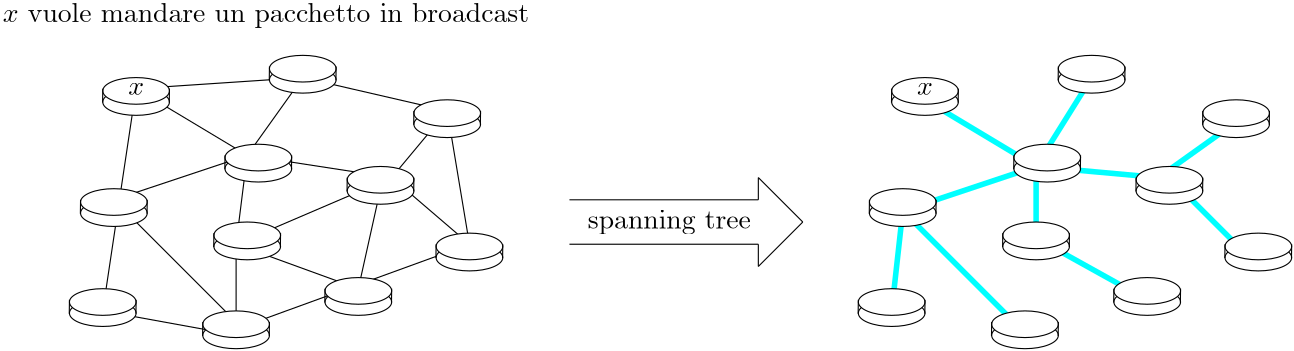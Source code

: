 <?xml version="1.0"?>
<!DOCTYPE ipe SYSTEM "ipe.dtd">
<ipe version="70218" creator="Ipe 7.2.28">
<info created="D:20240511163739" modified="D:20240511164156"/>
<ipestyle name="basic">
<symbol name="arrow/arc(spx)">
<path stroke="sym-stroke" fill="sym-stroke" pen="sym-pen">
0 0 m
-1 0.333 l
-1 -0.333 l
h
</path>
</symbol>
<symbol name="arrow/farc(spx)">
<path stroke="sym-stroke" fill="white" pen="sym-pen">
0 0 m
-1 0.333 l
-1 -0.333 l
h
</path>
</symbol>
<symbol name="arrow/ptarc(spx)">
<path stroke="sym-stroke" fill="sym-stroke" pen="sym-pen">
0 0 m
-1 0.333 l
-0.8 0 l
-1 -0.333 l
h
</path>
</symbol>
<symbol name="arrow/fptarc(spx)">
<path stroke="sym-stroke" fill="white" pen="sym-pen">
0 0 m
-1 0.333 l
-0.8 0 l
-1 -0.333 l
h
</path>
</symbol>
<symbol name="mark/circle(sx)" transformations="translations">
<path fill="sym-stroke">
0.6 0 0 0.6 0 0 e
0.4 0 0 0.4 0 0 e
</path>
</symbol>
<symbol name="mark/disk(sx)" transformations="translations">
<path fill="sym-stroke">
0.6 0 0 0.6 0 0 e
</path>
</symbol>
<symbol name="mark/fdisk(sfx)" transformations="translations">
<group>
<path fill="sym-fill">
0.5 0 0 0.5 0 0 e
</path>
<path fill="sym-stroke" fillrule="eofill">
0.6 0 0 0.6 0 0 e
0.4 0 0 0.4 0 0 e
</path>
</group>
</symbol>
<symbol name="mark/box(sx)" transformations="translations">
<path fill="sym-stroke" fillrule="eofill">
-0.6 -0.6 m
0.6 -0.6 l
0.6 0.6 l
-0.6 0.6 l
h
-0.4 -0.4 m
0.4 -0.4 l
0.4 0.4 l
-0.4 0.4 l
h
</path>
</symbol>
<symbol name="mark/square(sx)" transformations="translations">
<path fill="sym-stroke">
-0.6 -0.6 m
0.6 -0.6 l
0.6 0.6 l
-0.6 0.6 l
h
</path>
</symbol>
<symbol name="mark/fsquare(sfx)" transformations="translations">
<group>
<path fill="sym-fill">
-0.5 -0.5 m
0.5 -0.5 l
0.5 0.5 l
-0.5 0.5 l
h
</path>
<path fill="sym-stroke" fillrule="eofill">
-0.6 -0.6 m
0.6 -0.6 l
0.6 0.6 l
-0.6 0.6 l
h
-0.4 -0.4 m
0.4 -0.4 l
0.4 0.4 l
-0.4 0.4 l
h
</path>
</group>
</symbol>
<symbol name="mark/cross(sx)" transformations="translations">
<group>
<path fill="sym-stroke">
-0.43 -0.57 m
0.57 0.43 l
0.43 0.57 l
-0.57 -0.43 l
h
</path>
<path fill="sym-stroke">
-0.43 0.57 m
0.57 -0.43 l
0.43 -0.57 l
-0.57 0.43 l
h
</path>
</group>
</symbol>
<symbol name="arrow/fnormal(spx)">
<path stroke="sym-stroke" fill="white" pen="sym-pen">
0 0 m
-1 0.333 l
-1 -0.333 l
h
</path>
</symbol>
<symbol name="arrow/pointed(spx)">
<path stroke="sym-stroke" fill="sym-stroke" pen="sym-pen">
0 0 m
-1 0.333 l
-0.8 0 l
-1 -0.333 l
h
</path>
</symbol>
<symbol name="arrow/fpointed(spx)">
<path stroke="sym-stroke" fill="white" pen="sym-pen">
0 0 m
-1 0.333 l
-0.8 0 l
-1 -0.333 l
h
</path>
</symbol>
<symbol name="arrow/linear(spx)">
<path stroke="sym-stroke" pen="sym-pen">
-1 0.333 m
0 0 l
-1 -0.333 l
</path>
</symbol>
<symbol name="arrow/fdouble(spx)">
<path stroke="sym-stroke" fill="white" pen="sym-pen">
0 0 m
-1 0.333 l
-1 -0.333 l
h
-1 0 m
-2 0.333 l
-2 -0.333 l
h
</path>
</symbol>
<symbol name="arrow/double(spx)">
<path stroke="sym-stroke" fill="sym-stroke" pen="sym-pen">
0 0 m
-1 0.333 l
-1 -0.333 l
h
-1 0 m
-2 0.333 l
-2 -0.333 l
h
</path>
</symbol>
<symbol name="arrow/mid-normal(spx)">
<path stroke="sym-stroke" fill="sym-stroke" pen="sym-pen">
0.5 0 m
-0.5 0.333 l
-0.5 -0.333 l
h
</path>
</symbol>
<symbol name="arrow/mid-fnormal(spx)">
<path stroke="sym-stroke" fill="white" pen="sym-pen">
0.5 0 m
-0.5 0.333 l
-0.5 -0.333 l
h
</path>
</symbol>
<symbol name="arrow/mid-pointed(spx)">
<path stroke="sym-stroke" fill="sym-stroke" pen="sym-pen">
0.5 0 m
-0.5 0.333 l
-0.3 0 l
-0.5 -0.333 l
h
</path>
</symbol>
<symbol name="arrow/mid-fpointed(spx)">
<path stroke="sym-stroke" fill="white" pen="sym-pen">
0.5 0 m
-0.5 0.333 l
-0.3 0 l
-0.5 -0.333 l
h
</path>
</symbol>
<symbol name="arrow/mid-double(spx)">
<path stroke="sym-stroke" fill="sym-stroke" pen="sym-pen">
1 0 m
0 0.333 l
0 -0.333 l
h
0 0 m
-1 0.333 l
-1 -0.333 l
h
</path>
</symbol>
<symbol name="arrow/mid-fdouble(spx)">
<path stroke="sym-stroke" fill="white" pen="sym-pen">
1 0 m
0 0.333 l
0 -0.333 l
h
0 0 m
-1 0.333 l
-1 -0.333 l
h
</path>
</symbol>
<anglesize name="22.5 deg" value="22.5"/>
<anglesize name="30 deg" value="30"/>
<anglesize name="45 deg" value="45"/>
<anglesize name="60 deg" value="60"/>
<anglesize name="90 deg" value="90"/>
<arrowsize name="large" value="10"/>
<arrowsize name="small" value="5"/>
<arrowsize name="tiny" value="3"/>
<color name="blue" value="0 0 1"/>
<color name="brown" value="0.647 0.165 0.165"/>
<color name="darkblue" value="0 0 0.545"/>
<color name="darkcyan" value="0 0.545 0.545"/>
<color name="darkgray" value="0.663"/>
<color name="darkgreen" value="0 0.392 0"/>
<color name="darkmagenta" value="0.545 0 0.545"/>
<color name="darkorange" value="1 0.549 0"/>
<color name="darkred" value="0.545 0 0"/>
<color name="gold" value="1 0.843 0"/>
<color name="gray" value="0.745"/>
<color name="green" value="0 1 0"/>
<color name="lightblue" value="0.678 0.847 0.902"/>
<color name="lightcyan" value="0.878 1 1"/>
<color name="lightgray" value="0.827"/>
<color name="lightgreen" value="0.565 0.933 0.565"/>
<color name="lightyellow" value="1 1 0.878"/>
<color name="navy" value="0 0 0.502"/>
<color name="orange" value="1 0.647 0"/>
<color name="pink" value="1 0.753 0.796"/>
<color name="purple" value="0.627 0.125 0.941"/>
<color name="red" value="1 0 0"/>
<color name="seagreen" value="0.18 0.545 0.341"/>
<color name="turquoise" value="0.251 0.878 0.816"/>
<color name="violet" value="0.933 0.51 0.933"/>
<color name="yellow" value="1 1 0"/>
<dashstyle name="dash dot dotted" value="[4 2 1 2 1 2] 0"/>
<dashstyle name="dash dotted" value="[4 2 1 2] 0"/>
<dashstyle name="dashed" value="[4] 0"/>
<dashstyle name="dotted" value="[1 3] 0"/>
<gridsize name="10 pts (~3.5 mm)" value="10"/>
<gridsize name="14 pts (~5 mm)" value="14"/>
<gridsize name="16 pts (~6 mm)" value="16"/>
<gridsize name="20 pts (~7 mm)" value="20"/>
<gridsize name="28 pts (~10 mm)" value="28"/>
<gridsize name="32 pts (~12 mm)" value="32"/>
<gridsize name="4 pts" value="4"/>
<gridsize name="56 pts (~20 mm)" value="56"/>
<gridsize name="8 pts (~3 mm)" value="8"/>
<opacity name="10%" value="0.1"/>
<opacity name="30%" value="0.3"/>
<opacity name="50%" value="0.5"/>
<opacity name="75%" value="0.75"/>
<pen name="fat" value="1.2"/>
<pen name="heavier" value="0.8"/>
<pen name="ultrafat" value="2"/>
<symbolsize name="large" value="5"/>
<symbolsize name="small" value="2"/>
<symbolsize name="tiny" value="1.1"/>
<textsize name="Huge" value="\Huge"/>
<textsize name="LARGE" value="\LARGE"/>
<textsize name="Large" value="\Large"/>
<textsize name="footnote" value="\footnotesize"/>
<textsize name="huge" value="\huge"/>
<textsize name="large" value="\large"/>
<textsize name="script" value="\scriptsize"/>
<textsize name="small" value="\small"/>
<textsize name="tiny" value="\tiny"/>
<textstyle name="center" begin="\begin{center}" end="\end{center}"/>
<textstyle name="item" begin="\begin{itemize}\item{}" end="\end{itemize}"/>
<textstyle name="itemize" begin="\begin{itemize}" end="\end{itemize}"/>
<tiling name="falling" angle="-60" step="4" width="1"/>
<tiling name="rising" angle="30" step="4" width="1"/>
</ipestyle>
<page>
<layer name="alpha"/>
<view layers="alpha" active="alpha"/>
<text layer="alpha" matrix="1 0 0 1 -52 48" transformations="translations" pos="88 704" stroke="0" type="label" width="189.56" height="6.926" depth="1.93" valign="baseline">$x$ vuole mandare un pacchetto in broadcast</text>
<text matrix="1 0 0 1 16 -8" transformations="translations" pos="260 688" stroke="0" type="label" width="58.752" height="6.661" depth="1.93" halign="center" valign="center">spanning tree</text>
<path stroke="0">
240 688 m
308 688 l
</path>
<path stroke="0">
240 672 m
308 672 l
</path>
<path stroke="0">
324 680 m
308 696 l
</path>
<path stroke="0">
324 680 m
308 664 l
</path>
<path stroke="0">
308 672 m
308 664 l
</path>
<path stroke="0">
308 688 m
308 696 l
</path>
<path stroke="0">
84 728 m
72 648 l
116 640 l
204 672 l
196 720 l
144 732 l
84 728 l
124 704 l
176 696 l
120 672 l
124 704 l
144 732 l
</path>
<path stroke="0">
176 696 m
204 672 l
</path>
<path stroke="0">
172 692 m
164 656 l
120 672 l
120 644 l
76 688 l
124 704 l
</path>
<path matrix="1 0 0 0.4 -68 425.6" stroke="black" fill="1">
12 0 0 12 152 744 e
</path>
<path matrix="1 0 0 0.4 -68 429.6" stroke="black" fill="1">
12 0 0 12 152 744 e
</path>
<path matrix="1 0 0 1 -68 -24" stroke="black" fill="white">
140 752 m
139.936 746.988 l
</path>
<path matrix="1 0 0 1 -44 -24" stroke="black" fill="white">
140 752 m
139.936 746.988 l
</path>
<path matrix="1 0 0 0.4 -8 433.6" stroke="black" fill="1">
12 0 0 12 152 744 e
</path>
<path matrix="1 0 0 0.4 -8 437.6" stroke="black" fill="1">
12 0 0 12 152 744 e
</path>
<path matrix="1 0 0 1 -8 -16" stroke="black" fill="white">
140 752 m
139.936 746.988 l
</path>
<path matrix="1 0 0 1 16 -16" stroke="black" fill="white">
140 752 m
139.936 746.988 l
</path>
<path matrix="1 0 0 0.4 -24 401.6" stroke="black" fill="1">
12 0 0 12 152 744 e
</path>
<path matrix="1 0 0 0.4 -24 405.6" stroke="black" fill="1">
12 0 0 12 152 744 e
</path>
<path matrix="1 0 0 1 -24 -48" stroke="black" fill="white">
140 752 m
139.936 746.988 l
</path>
<path matrix="1 0 0 1 0 -48" stroke="black" fill="white">
140 752 m
139.936 746.988 l
</path>
<path matrix="1 0 0 0.4 -76 385.6" stroke="black" fill="1">
12 0 0 12 152 744 e
</path>
<path matrix="1 0 0 0.4 -76 389.6" stroke="black" fill="1">
12 0 0 12 152 744 e
</path>
<path matrix="1 0 0 1 -76 -64" stroke="black" fill="white">
140 752 m
139.936 746.988 l
</path>
<path matrix="1 0 0 1 -52 -64" stroke="black" fill="white">
140 752 m
139.936 746.988 l
</path>
<path matrix="1 0 0 0.4 -80 349.6" stroke="black" fill="1">
12 0 0 12 152 744 e
</path>
<path matrix="1 0 0 0.4 -80 353.6" stroke="black" fill="1">
12 0 0 12 152 744 e
</path>
<path matrix="1 0 0 1 -80 -100" stroke="black" fill="white">
140 752 m
139.936 746.988 l
</path>
<path matrix="1 0 0 1 -56 -100" stroke="black" fill="white">
140 752 m
139.936 746.988 l
</path>
<path matrix="1 0 0 0.4 -28 373.6" stroke="black" fill="1">
12 0 0 12 152 744 e
</path>
<path matrix="1 0 0 0.4 -28 377.6" stroke="black" fill="1">
12 0 0 12 152 744 e
</path>
<path matrix="1 0 0 1 -28 -76" stroke="black" fill="white">
140 752 m
139.936 746.988 l
</path>
<path matrix="1 0 0 1 -4 -76" stroke="black" fill="white">
140 752 m
139.936 746.988 l
</path>
<path matrix="1 0 0 0.4 12 353.6" stroke="black" fill="1">
12 0 0 12 152 744 e
</path>
<path matrix="1 0 0 0.4 12 357.6" stroke="black" fill="1">
12 0 0 12 152 744 e
</path>
<path matrix="1 0 0 1 12 -96" stroke="black" fill="white">
140 752 m
139.936 746.988 l
</path>
<path matrix="1 0 0 1 36 -96" stroke="black" fill="white">
140 752 m
139.936 746.988 l
</path>
<path matrix="1 0 0 0.4 52 369.6" stroke="black" fill="1">
12 0 0 12 152 744 e
</path>
<path matrix="1 0 0 0.4 52 373.6" stroke="black" fill="1">
12 0 0 12 152 744 e
</path>
<path matrix="1 0 0 1 52 -80" stroke="black" fill="white">
140 752 m
139.936 746.988 l
</path>
<path matrix="1 0 0 1 76 -80" stroke="black" fill="white">
140 752 m
139.936 746.988 l
</path>
<path matrix="1 0 0 0.4 -32 341.6" stroke="black" fill="1">
12 0 0 12 152 744 e
</path>
<path matrix="1 0 0 0.4 -32 345.6" stroke="black" fill="1">
12 0 0 12 152 744 e
</path>
<path matrix="1 0 0 1 -32 -108" stroke="black" fill="white">
140 752 m
139.936 746.988 l
</path>
<path matrix="1 0 0 1 -8 -108" stroke="black" fill="white">
140 752 m
139.936 746.988 l
</path>
<text matrix="1 0 0 1 -124 0" transformations="translations" pos="208 728" stroke="0" type="label" width="5.694" height="4.289" depth="0" halign="center" valign="center" style="math">x</text>
<path stroke="0">
176 696 m
196 720 l
</path>
<path matrix="1 0 0 0.4 20 393.6" stroke="black" fill="1">
12 0 0 12 152 744 e
</path>
<path matrix="1 0 0 0.4 20 397.6" stroke="black" fill="1">
12 0 0 12 152 744 e
</path>
<path matrix="1 0 0 1 20 -56" stroke="black" fill="white">
140 752 m
139.936 746.988 l
</path>
<path matrix="1 0 0 1 44 -56" stroke="black" fill="white">
140 752 m
139.936 746.988 l
</path>
<path matrix="1 0 0 0.4 44 417.6" stroke="black" fill="1">
12 0 0 12 152 744 e
</path>
<path matrix="1 0 0 0.4 44 421.6" stroke="black" fill="1">
12 0 0 12 152 744 e
</path>
<path matrix="1 0 0 1 44 -32" stroke="black" fill="white">
140 752 m
139.936 746.988 l
</path>
<path matrix="1 0 0 1 68 -32" stroke="black" fill="white">
140 752 m
139.936 746.988 l
</path>
<path stroke="0 1 1" pen="ultrafat">
368 724 m
408 700 l
360 684 l
356 648 l
356 648 l
</path>
<path stroke="0 1 1" pen="ultrafat">
360 684 m
404 640 l
</path>
<path stroke="0 1 1" pen="ultrafat">
408 700 m
408 676 l
</path>
<path stroke="0 1 1" pen="ultrafat">
408 700 m
452 696 l
</path>
<path stroke="0 1 1" pen="ultrafat">
408 700 m
428 732 l
</path>
<path stroke="0 1 1" pen="ultrafat">
452 696 m
480 716 l
</path>
<path stroke="0 1 1" pen="ultrafat">
456 696 m
484 668 l
</path>
<path stroke="0 1 1" pen="ultrafat">
412 672 m
448 652 l
</path>
<path matrix="1 0 0 0.4 216 425.6" stroke="black" fill="1">
12 0 0 12 152 744 e
</path>
<path matrix="1 0 0 0.4 216 429.6" stroke="black" fill="1">
12 0 0 12 152 744 e
</path>
<path matrix="1 0 0 1 216 -24" stroke="black" fill="white">
140 752 m
139.936 746.988 l
</path>
<path matrix="1 0 0 1 240 -24" stroke="black" fill="white">
140 752 m
139.936 746.988 l
</path>
<path matrix="1 0 0 0.4 276 433.6" stroke="black" fill="1">
12 0 0 12 152 744 e
</path>
<path matrix="1 0 0 0.4 276 437.6" stroke="black" fill="1">
12 0 0 12 152 744 e
</path>
<path matrix="1 0 0 1 276 -16" stroke="black" fill="white">
140 752 m
139.936 746.988 l
</path>
<path matrix="1 0 0 1 300 -16" stroke="black" fill="white">
140 752 m
139.936 746.988 l
</path>
<path matrix="1 0 0 0.4 260 401.6" stroke="black" fill="1">
12 0 0 12 152 744 e
</path>
<path matrix="1 0 0 0.4 260 405.6" stroke="black" fill="1">
12 0 0 12 152 744 e
</path>
<path matrix="1 0 0 1 260 -48" stroke="black" fill="white">
140 752 m
139.936 746.988 l
</path>
<path matrix="1 0 0 1 284 -48" stroke="black" fill="white">
140 752 m
139.936 746.988 l
</path>
<path matrix="1 0 0 0.4 208 385.6" stroke="black" fill="1">
12 0 0 12 152 744 e
</path>
<path matrix="1 0 0 0.4 208 389.6" stroke="black" fill="1">
12 0 0 12 152 744 e
</path>
<path matrix="1 0 0 1 208 -64" stroke="black" fill="white">
140 752 m
139.936 746.988 l
</path>
<path matrix="1 0 0 1 232 -64" stroke="black" fill="white">
140 752 m
139.936 746.988 l
</path>
<path matrix="1 0 0 0.4 204 349.6" stroke="black" fill="1">
12 0 0 12 152 744 e
</path>
<path matrix="1 0 0 0.4 204 353.6" stroke="black" fill="1">
12 0 0 12 152 744 e
</path>
<path matrix="1 0 0 1 204 -100" stroke="black" fill="white">
140 752 m
139.936 746.988 l
</path>
<path matrix="1 0 0 1 228 -100" stroke="black" fill="white">
140 752 m
139.936 746.988 l
</path>
<path matrix="1 0 0 0.4 256 373.6" stroke="black" fill="1">
12 0 0 12 152 744 e
</path>
<path matrix="1 0 0 0.4 256 377.6" stroke="black" fill="1">
12 0 0 12 152 744 e
</path>
<path matrix="1 0 0 1 256 -76" stroke="black" fill="white">
140 752 m
139.936 746.988 l
</path>
<path matrix="1 0 0 1 280 -76" stroke="black" fill="white">
140 752 m
139.936 746.988 l
</path>
<path matrix="1 0 0 0.4 296 353.6" stroke="black" fill="1">
12 0 0 12 152 744 e
</path>
<path matrix="1 0 0 0.4 296 357.6" stroke="black" fill="1">
12 0 0 12 152 744 e
</path>
<path matrix="1 0 0 1 296 -96" stroke="black" fill="white">
140 752 m
139.936 746.988 l
</path>
<path matrix="1 0 0 1 320 -96" stroke="black" fill="white">
140 752 m
139.936 746.988 l
</path>
<path matrix="1 0 0 0.4 336 369.6" stroke="black" fill="1">
12 0 0 12 152 744 e
</path>
<path matrix="1 0 0 0.4 336 373.6" stroke="black" fill="1">
12 0 0 12 152 744 e
</path>
<path matrix="1 0 0 1 336 -80" stroke="black" fill="white">
140 752 m
139.936 746.988 l
</path>
<path matrix="1 0 0 1 360 -80" stroke="black" fill="white">
140 752 m
139.936 746.988 l
</path>
<path matrix="1 0 0 0.4 252 341.6" stroke="black" fill="1">
12 0 0 12 152 744 e
</path>
<path matrix="1 0 0 0.4 252 345.6" stroke="black" fill="1">
12 0 0 12 152 744 e
</path>
<path matrix="1 0 0 1 252 -108" stroke="black" fill="white">
140 752 m
139.936 746.988 l
</path>
<path matrix="1 0 0 1 276 -108" stroke="black" fill="white">
140 752 m
139.936 746.988 l
</path>
<text matrix="1 0 0 1 160 0" transformations="translations" pos="208 728" stroke="0" type="label" width="5.694" height="4.289" depth="0" halign="center" valign="center" style="math">x</text>
<path matrix="1 0 0 0.4 304 393.6" stroke="black" fill="1">
12 0 0 12 152 744 e
</path>
<path matrix="1 0 0 0.4 304 397.6" stroke="black" fill="1">
12 0 0 12 152 744 e
</path>
<path matrix="1 0 0 1 304 -56" stroke="black" fill="white">
140 752 m
139.936 746.988 l
</path>
<path matrix="1 0 0 1 328 -56" stroke="black" fill="white">
140 752 m
139.936 746.988 l
</path>
<path matrix="1 0 0 0.4 328 417.6" stroke="black" fill="1">
12 0 0 12 152 744 e
</path>
<path matrix="1 0 0 0.4 328 421.6" stroke="black" fill="1">
12 0 0 12 152 744 e
</path>
<path matrix="1 0 0 1 328 -32" stroke="black" fill="white">
140 752 m
139.936 746.988 l
</path>
<path matrix="1 0 0 1 352 -32" stroke="black" fill="white">
140 752 m
139.936 746.988 l
</path>
</page>
</ipe>
